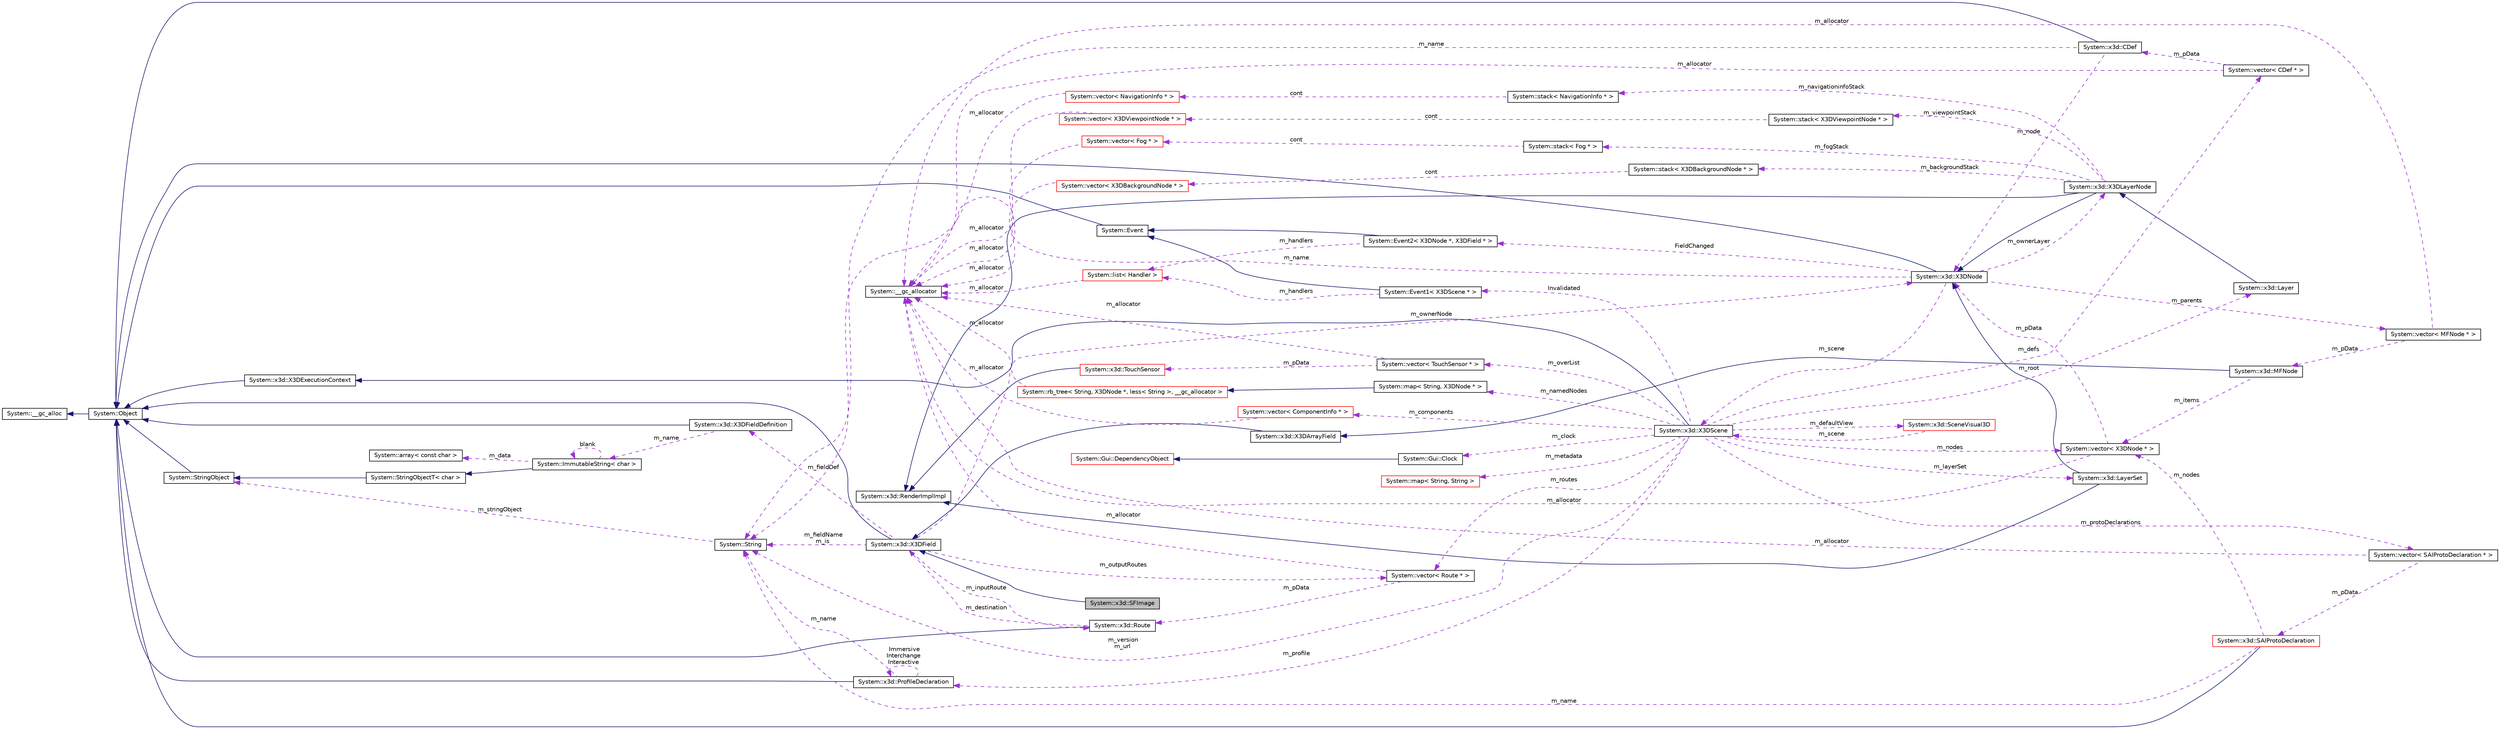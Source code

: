 digraph G
{
  edge [fontname="Helvetica",fontsize="10",labelfontname="Helvetica",labelfontsize="10"];
  node [fontname="Helvetica",fontsize="10",shape=record];
  rankdir="LR";
  Node1 [label="System::x3d::SFImage",height=0.2,width=0.4,color="black", fillcolor="grey75", style="filled" fontcolor="black"];
  Node2 -> Node1 [dir="back",color="midnightblue",fontsize="10",style="solid",fontname="Helvetica"];
  Node2 [label="System::x3d::X3DField",height=0.2,width=0.4,color="black", fillcolor="white", style="filled",URL="$class_system_1_1x3d_1_1_x3_d_field.html"];
  Node3 -> Node2 [dir="back",color="midnightblue",fontsize="10",style="solid",fontname="Helvetica"];
  Node3 [label="System::Object",height=0.2,width=0.4,color="black", fillcolor="white", style="filled",URL="$class_system_1_1_object.html"];
  Node4 -> Node3 [dir="back",color="midnightblue",fontsize="10",style="solid",fontname="Helvetica"];
  Node4 [label="System::__gc_alloc",height=0.2,width=0.4,color="black", fillcolor="white", style="filled",URL="$class_system_1_1____gc__alloc.html"];
  Node5 -> Node2 [dir="back",color="darkorchid3",fontsize="10",style="dashed",label=" m_inputRoute" ,fontname="Helvetica"];
  Node5 [label="System::x3d::Route",height=0.2,width=0.4,color="black", fillcolor="white", style="filled",URL="$class_system_1_1x3d_1_1_route.html"];
  Node3 -> Node5 [dir="back",color="midnightblue",fontsize="10",style="solid",fontname="Helvetica"];
  Node2 -> Node5 [dir="back",color="darkorchid3",fontsize="10",style="dashed",label=" m_destination" ,fontname="Helvetica"];
  Node6 -> Node2 [dir="back",color="darkorchid3",fontsize="10",style="dashed",label=" m_fieldDef" ,fontname="Helvetica"];
  Node6 [label="System::x3d::X3DFieldDefinition",height=0.2,width=0.4,color="black", fillcolor="white", style="filled",URL="$class_system_1_1x3d_1_1_x3_d_field_definition.html"];
  Node3 -> Node6 [dir="back",color="midnightblue",fontsize="10",style="solid",fontname="Helvetica"];
  Node7 -> Node6 [dir="back",color="darkorchid3",fontsize="10",style="dashed",label=" m_name" ,fontname="Helvetica"];
  Node7 [label="System::ImmutableString\< char \>",height=0.2,width=0.4,color="black", fillcolor="white", style="filled",URL="$class_system_1_1_immutable_string.html"];
  Node8 -> Node7 [dir="back",color="midnightblue",fontsize="10",style="solid",fontname="Helvetica"];
  Node8 [label="System::StringObjectT\< char \>",height=0.2,width=0.4,color="black", fillcolor="white", style="filled",URL="$class_system_1_1_string_object_t.html"];
  Node9 -> Node8 [dir="back",color="midnightblue",fontsize="10",style="solid",fontname="Helvetica"];
  Node9 [label="System::StringObject",height=0.2,width=0.4,color="black", fillcolor="white", style="filled",URL="$class_system_1_1_string_object.html"];
  Node3 -> Node9 [dir="back",color="midnightblue",fontsize="10",style="solid",fontname="Helvetica"];
  Node7 -> Node7 [dir="back",color="darkorchid3",fontsize="10",style="dashed",label=" blank" ,fontname="Helvetica"];
  Node10 -> Node7 [dir="back",color="darkorchid3",fontsize="10",style="dashed",label=" m_data" ,fontname="Helvetica"];
  Node10 [label="System::array\< const char \>",height=0.2,width=0.4,color="black", fillcolor="white", style="filled",URL="$class_system_1_1array.html"];
  Node11 -> Node2 [dir="back",color="darkorchid3",fontsize="10",style="dashed",label=" m_outputRoutes" ,fontname="Helvetica"];
  Node11 [label="System::vector\< Route * \>",height=0.2,width=0.4,color="black", fillcolor="white", style="filled",URL="$class_system_1_1vector.html"];
  Node12 -> Node11 [dir="back",color="darkorchid3",fontsize="10",style="dashed",label=" m_allocator" ,fontname="Helvetica"];
  Node12 [label="System::__gc_allocator",height=0.2,width=0.4,color="black", fillcolor="white", style="filled",URL="$class_system_1_1____gc__allocator.html"];
  Node5 -> Node11 [dir="back",color="darkorchid3",fontsize="10",style="dashed",label=" m_pData" ,fontname="Helvetica"];
  Node13 -> Node2 [dir="back",color="darkorchid3",fontsize="10",style="dashed",label=" m_fieldName\nm_is" ,fontname="Helvetica"];
  Node13 [label="System::String",height=0.2,width=0.4,color="black", fillcolor="white", style="filled",URL="$class_system_1_1_string.html"];
  Node9 -> Node13 [dir="back",color="darkorchid3",fontsize="10",style="dashed",label=" m_stringObject" ,fontname="Helvetica"];
  Node14 -> Node2 [dir="back",color="darkorchid3",fontsize="10",style="dashed",label=" m_ownerNode" ,fontname="Helvetica"];
  Node14 [label="System::x3d::X3DNode",height=0.2,width=0.4,color="black", fillcolor="white", style="filled",URL="$class_system_1_1x3d_1_1_x3_d_node.html"];
  Node3 -> Node14 [dir="back",color="midnightblue",fontsize="10",style="solid",fontname="Helvetica"];
  Node15 -> Node14 [dir="back",color="darkorchid3",fontsize="10",style="dashed",label=" m_ownerLayer" ,fontname="Helvetica"];
  Node15 [label="System::x3d::X3DLayerNode",height=0.2,width=0.4,color="black", fillcolor="white", style="filled",URL="$class_system_1_1x3d_1_1_x3_d_layer_node.html"];
  Node14 -> Node15 [dir="back",color="midnightblue",fontsize="10",style="solid",fontname="Helvetica"];
  Node16 -> Node15 [dir="back",color="midnightblue",fontsize="10",style="solid",fontname="Helvetica"];
  Node16 [label="System::x3d::RenderImplImpl",height=0.2,width=0.4,color="black", fillcolor="white", style="filled",URL="$class_system_1_1x3d_1_1_render_impl_impl.html"];
  Node17 -> Node15 [dir="back",color="darkorchid3",fontsize="10",style="dashed",label=" m_navigationinfoStack" ,fontname="Helvetica"];
  Node17 [label="System::stack\< NavigationInfo * \>",height=0.2,width=0.4,color="black", fillcolor="white", style="filled",URL="$class_system_1_1stack.html"];
  Node18 -> Node17 [dir="back",color="darkorchid3",fontsize="10",style="dashed",label=" cont" ,fontname="Helvetica"];
  Node18 [label="System::vector\< NavigationInfo * \>",height=0.2,width=0.4,color="red", fillcolor="white", style="filled",URL="$class_system_1_1vector.html"];
  Node12 -> Node18 [dir="back",color="darkorchid3",fontsize="10",style="dashed",label=" m_allocator" ,fontname="Helvetica"];
  Node19 -> Node15 [dir="back",color="darkorchid3",fontsize="10",style="dashed",label=" m_viewpointStack" ,fontname="Helvetica"];
  Node19 [label="System::stack\< X3DViewpointNode * \>",height=0.2,width=0.4,color="black", fillcolor="white", style="filled",URL="$class_system_1_1stack.html"];
  Node20 -> Node19 [dir="back",color="darkorchid3",fontsize="10",style="dashed",label=" cont" ,fontname="Helvetica"];
  Node20 [label="System::vector\< X3DViewpointNode * \>",height=0.2,width=0.4,color="red", fillcolor="white", style="filled",URL="$class_system_1_1vector.html"];
  Node12 -> Node20 [dir="back",color="darkorchid3",fontsize="10",style="dashed",label=" m_allocator" ,fontname="Helvetica"];
  Node21 -> Node15 [dir="back",color="darkorchid3",fontsize="10",style="dashed",label=" m_fogStack" ,fontname="Helvetica"];
  Node21 [label="System::stack\< Fog * \>",height=0.2,width=0.4,color="black", fillcolor="white", style="filled",URL="$class_system_1_1stack.html"];
  Node22 -> Node21 [dir="back",color="darkorchid3",fontsize="10",style="dashed",label=" cont" ,fontname="Helvetica"];
  Node22 [label="System::vector\< Fog * \>",height=0.2,width=0.4,color="red", fillcolor="white", style="filled",URL="$class_system_1_1vector.html"];
  Node12 -> Node22 [dir="back",color="darkorchid3",fontsize="10",style="dashed",label=" m_allocator" ,fontname="Helvetica"];
  Node23 -> Node15 [dir="back",color="darkorchid3",fontsize="10",style="dashed",label=" m_backgroundStack" ,fontname="Helvetica"];
  Node23 [label="System::stack\< X3DBackgroundNode * \>",height=0.2,width=0.4,color="black", fillcolor="white", style="filled",URL="$class_system_1_1stack.html"];
  Node24 -> Node23 [dir="back",color="darkorchid3",fontsize="10",style="dashed",label=" cont" ,fontname="Helvetica"];
  Node24 [label="System::vector\< X3DBackgroundNode * \>",height=0.2,width=0.4,color="red", fillcolor="white", style="filled",URL="$class_system_1_1vector.html"];
  Node12 -> Node24 [dir="back",color="darkorchid3",fontsize="10",style="dashed",label=" m_allocator" ,fontname="Helvetica"];
  Node25 -> Node14 [dir="back",color="darkorchid3",fontsize="10",style="dashed",label=" m_parents" ,fontname="Helvetica"];
  Node25 [label="System::vector\< MFNode * \>",height=0.2,width=0.4,color="black", fillcolor="white", style="filled",URL="$class_system_1_1vector.html"];
  Node12 -> Node25 [dir="back",color="darkorchid3",fontsize="10",style="dashed",label=" m_allocator" ,fontname="Helvetica"];
  Node26 -> Node25 [dir="back",color="darkorchid3",fontsize="10",style="dashed",label=" m_pData" ,fontname="Helvetica"];
  Node26 [label="System::x3d::MFNode",height=0.2,width=0.4,color="black", fillcolor="white", style="filled",URL="$class_system_1_1x3d_1_1_m_f_node.html"];
  Node27 -> Node26 [dir="back",color="midnightblue",fontsize="10",style="solid",fontname="Helvetica"];
  Node27 [label="System::x3d::X3DArrayField",height=0.2,width=0.4,color="black", fillcolor="white", style="filled",URL="$class_system_1_1x3d_1_1_x3_d_array_field.html"];
  Node2 -> Node27 [dir="back",color="midnightblue",fontsize="10",style="solid",fontname="Helvetica"];
  Node28 -> Node26 [dir="back",color="darkorchid3",fontsize="10",style="dashed",label=" m_items" ,fontname="Helvetica"];
  Node28 [label="System::vector\< X3DNode * \>",height=0.2,width=0.4,color="black", fillcolor="white", style="filled",URL="$class_system_1_1vector.html"];
  Node12 -> Node28 [dir="back",color="darkorchid3",fontsize="10",style="dashed",label=" m_allocator" ,fontname="Helvetica"];
  Node14 -> Node28 [dir="back",color="darkorchid3",fontsize="10",style="dashed",label=" m_pData" ,fontname="Helvetica"];
  Node29 -> Node14 [dir="back",color="darkorchid3",fontsize="10",style="dashed",label=" m_scene" ,fontname="Helvetica"];
  Node29 [label="System::x3d::X3DScene",height=0.2,width=0.4,color="black", fillcolor="white", style="filled",URL="$class_system_1_1x3d_1_1_x3_d_scene.html"];
  Node30 -> Node29 [dir="back",color="midnightblue",fontsize="10",style="solid",fontname="Helvetica"];
  Node30 [label="System::x3d::X3DExecutionContext",height=0.2,width=0.4,color="black", fillcolor="white", style="filled",URL="$class_system_1_1x3d_1_1_x3_d_execution_context.html"];
  Node3 -> Node30 [dir="back",color="midnightblue",fontsize="10",style="solid",fontname="Helvetica"];
  Node31 -> Node29 [dir="back",color="darkorchid3",fontsize="10",style="dashed",label=" m_defs" ,fontname="Helvetica"];
  Node31 [label="System::vector\< CDef * \>",height=0.2,width=0.4,color="black", fillcolor="white", style="filled",URL="$class_system_1_1vector.html"];
  Node12 -> Node31 [dir="back",color="darkorchid3",fontsize="10",style="dashed",label=" m_allocator" ,fontname="Helvetica"];
  Node32 -> Node31 [dir="back",color="darkorchid3",fontsize="10",style="dashed",label=" m_pData" ,fontname="Helvetica"];
  Node32 [label="System::x3d::CDef",height=0.2,width=0.4,color="black", fillcolor="white", style="filled",URL="$class_system_1_1x3d_1_1_c_def.html"];
  Node3 -> Node32 [dir="back",color="midnightblue",fontsize="10",style="solid",fontname="Helvetica"];
  Node13 -> Node32 [dir="back",color="darkorchid3",fontsize="10",style="dashed",label=" m_name" ,fontname="Helvetica"];
  Node14 -> Node32 [dir="back",color="darkorchid3",fontsize="10",style="dashed",label=" m_node" ,fontname="Helvetica"];
  Node33 -> Node29 [dir="back",color="darkorchid3",fontsize="10",style="dashed",label=" m_protoDeclarations" ,fontname="Helvetica"];
  Node33 [label="System::vector\< SAIProtoDeclaration * \>",height=0.2,width=0.4,color="black", fillcolor="white", style="filled",URL="$class_system_1_1vector.html"];
  Node12 -> Node33 [dir="back",color="darkorchid3",fontsize="10",style="dashed",label=" m_allocator" ,fontname="Helvetica"];
  Node34 -> Node33 [dir="back",color="darkorchid3",fontsize="10",style="dashed",label=" m_pData" ,fontname="Helvetica"];
  Node34 [label="System::x3d::SAIProtoDeclaration",height=0.2,width=0.4,color="red", fillcolor="white", style="filled",URL="$class_system_1_1x3d_1_1_s_a_i_proto_declaration.html"];
  Node3 -> Node34 [dir="back",color="midnightblue",fontsize="10",style="solid",fontname="Helvetica"];
  Node28 -> Node34 [dir="back",color="darkorchid3",fontsize="10",style="dashed",label=" m_nodes" ,fontname="Helvetica"];
  Node13 -> Node34 [dir="back",color="darkorchid3",fontsize="10",style="dashed",label=" m_name" ,fontname="Helvetica"];
  Node35 -> Node29 [dir="back",color="darkorchid3",fontsize="10",style="dashed",label=" Invalidated" ,fontname="Helvetica"];
  Node35 [label="System::Event1\< X3DScene * \>",height=0.2,width=0.4,color="black", fillcolor="white", style="filled",URL="$class_system_1_1_event1.html"];
  Node36 -> Node35 [dir="back",color="midnightblue",fontsize="10",style="solid",fontname="Helvetica"];
  Node36 [label="System::Event",height=0.2,width=0.4,color="black", fillcolor="white", style="filled",URL="$class_system_1_1_event.html"];
  Node3 -> Node36 [dir="back",color="midnightblue",fontsize="10",style="solid",fontname="Helvetica"];
  Node37 -> Node35 [dir="back",color="darkorchid3",fontsize="10",style="dashed",label=" m_handlers" ,fontname="Helvetica"];
  Node37 [label="System::list\< Handler \>",height=0.2,width=0.4,color="red", fillcolor="white", style="filled",URL="$class_system_1_1list.html"];
  Node12 -> Node37 [dir="back",color="darkorchid3",fontsize="10",style="dashed",label=" m_allocator" ,fontname="Helvetica"];
  Node38 -> Node29 [dir="back",color="darkorchid3",fontsize="10",style="dashed",label=" m_namedNodes" ,fontname="Helvetica"];
  Node38 [label="System::map\< String, X3DNode * \>",height=0.2,width=0.4,color="black", fillcolor="white", style="filled",URL="$class_system_1_1map.html"];
  Node39 -> Node38 [dir="back",color="midnightblue",fontsize="10",style="solid",fontname="Helvetica"];
  Node39 [label="System::rb_tree\< String, X3DNode *, less\< String \>, __gc_allocator \>",height=0.2,width=0.4,color="red", fillcolor="white", style="filled",URL="$class_system_1_1rb__tree.html"];
  Node12 -> Node39 [dir="back",color="darkorchid3",fontsize="10",style="dashed",label=" m_allocator" ,fontname="Helvetica"];
  Node40 -> Node29 [dir="back",color="darkorchid3",fontsize="10",style="dashed",label=" m_clock" ,fontname="Helvetica"];
  Node40 [label="System::Gui::Clock",height=0.2,width=0.4,color="black", fillcolor="white", style="filled",URL="$class_system_1_1_gui_1_1_clock.html"];
  Node41 -> Node40 [dir="back",color="midnightblue",fontsize="10",style="solid",fontname="Helvetica"];
  Node41 [label="System::Gui::DependencyObject",height=0.2,width=0.4,color="red", fillcolor="white", style="filled",URL="$class_system_1_1_gui_1_1_dependency_object.html"];
  Node28 -> Node29 [dir="back",color="darkorchid3",fontsize="10",style="dashed",label=" m_nodes" ,fontname="Helvetica"];
  Node42 -> Node29 [dir="back",color="darkorchid3",fontsize="10",style="dashed",label=" m_overList" ,fontname="Helvetica"];
  Node42 [label="System::vector\< TouchSensor * \>",height=0.2,width=0.4,color="black", fillcolor="white", style="filled",URL="$class_system_1_1vector.html"];
  Node12 -> Node42 [dir="back",color="darkorchid3",fontsize="10",style="dashed",label=" m_allocator" ,fontname="Helvetica"];
  Node43 -> Node42 [dir="back",color="darkorchid3",fontsize="10",style="dashed",label=" m_pData" ,fontname="Helvetica"];
  Node43 [label="System::x3d::TouchSensor",height=0.2,width=0.4,color="red", fillcolor="white", style="filled",URL="$class_system_1_1x3d_1_1_touch_sensor.html"];
  Node16 -> Node43 [dir="back",color="midnightblue",fontsize="10",style="solid",fontname="Helvetica"];
  Node44 -> Node29 [dir="back",color="darkorchid3",fontsize="10",style="dashed",label=" m_metadata" ,fontname="Helvetica"];
  Node44 [label="System::map\< String, String \>",height=0.2,width=0.4,color="red", fillcolor="white", style="filled",URL="$class_system_1_1map.html"];
  Node11 -> Node29 [dir="back",color="darkorchid3",fontsize="10",style="dashed",label=" m_routes" ,fontname="Helvetica"];
  Node13 -> Node29 [dir="back",color="darkorchid3",fontsize="10",style="dashed",label=" m_version\nm_url" ,fontname="Helvetica"];
  Node45 -> Node29 [dir="back",color="darkorchid3",fontsize="10",style="dashed",label=" m_profile" ,fontname="Helvetica"];
  Node45 [label="System::x3d::ProfileDeclaration",height=0.2,width=0.4,color="black", fillcolor="white", style="filled",URL="$class_system_1_1x3d_1_1_profile_declaration.html"];
  Node3 -> Node45 [dir="back",color="midnightblue",fontsize="10",style="solid",fontname="Helvetica"];
  Node13 -> Node45 [dir="back",color="darkorchid3",fontsize="10",style="dashed",label=" m_name" ,fontname="Helvetica"];
  Node45 -> Node45 [dir="back",color="darkorchid3",fontsize="10",style="dashed",label=" Immersive\nInterchange\nInteractive" ,fontname="Helvetica"];
  Node46 -> Node29 [dir="back",color="darkorchid3",fontsize="10",style="dashed",label=" m_defaultView" ,fontname="Helvetica"];
  Node46 [label="System::x3d::SceneVisual3D",height=0.2,width=0.4,color="red", fillcolor="white", style="filled",URL="$class_system_1_1x3d_1_1_scene_visual3_d.html"];
  Node29 -> Node46 [dir="back",color="darkorchid3",fontsize="10",style="dashed",label=" m_scene" ,fontname="Helvetica"];
  Node47 -> Node29 [dir="back",color="darkorchid3",fontsize="10",style="dashed",label=" m_layerSet" ,fontname="Helvetica"];
  Node47 [label="System::x3d::LayerSet",height=0.2,width=0.4,color="black", fillcolor="white", style="filled",URL="$class_system_1_1x3d_1_1_layer_set.html"];
  Node14 -> Node47 [dir="back",color="midnightblue",fontsize="10",style="solid",fontname="Helvetica"];
  Node16 -> Node47 [dir="back",color="midnightblue",fontsize="10",style="solid",fontname="Helvetica"];
  Node48 -> Node29 [dir="back",color="darkorchid3",fontsize="10",style="dashed",label=" m_components" ,fontname="Helvetica"];
  Node48 [label="System::vector\< ComponentInfo * \>",height=0.2,width=0.4,color="red", fillcolor="white", style="filled",URL="$class_system_1_1vector.html"];
  Node12 -> Node48 [dir="back",color="darkorchid3",fontsize="10",style="dashed",label=" m_allocator" ,fontname="Helvetica"];
  Node49 -> Node29 [dir="back",color="darkorchid3",fontsize="10",style="dashed",label=" m_root" ,fontname="Helvetica"];
  Node49 [label="System::x3d::Layer",height=0.2,width=0.4,color="black", fillcolor="white", style="filled",URL="$class_system_1_1x3d_1_1_layer.html"];
  Node15 -> Node49 [dir="back",color="midnightblue",fontsize="10",style="solid",fontname="Helvetica"];
  Node13 -> Node14 [dir="back",color="darkorchid3",fontsize="10",style="dashed",label=" m_name" ,fontname="Helvetica"];
  Node50 -> Node14 [dir="back",color="darkorchid3",fontsize="10",style="dashed",label=" FieldChanged" ,fontname="Helvetica"];
  Node50 [label="System::Event2\< X3DNode *, X3DField * \>",height=0.2,width=0.4,color="black", fillcolor="white", style="filled",URL="$class_system_1_1_event2.html"];
  Node36 -> Node50 [dir="back",color="midnightblue",fontsize="10",style="solid",fontname="Helvetica"];
  Node37 -> Node50 [dir="back",color="darkorchid3",fontsize="10",style="dashed",label=" m_handlers" ,fontname="Helvetica"];
}
